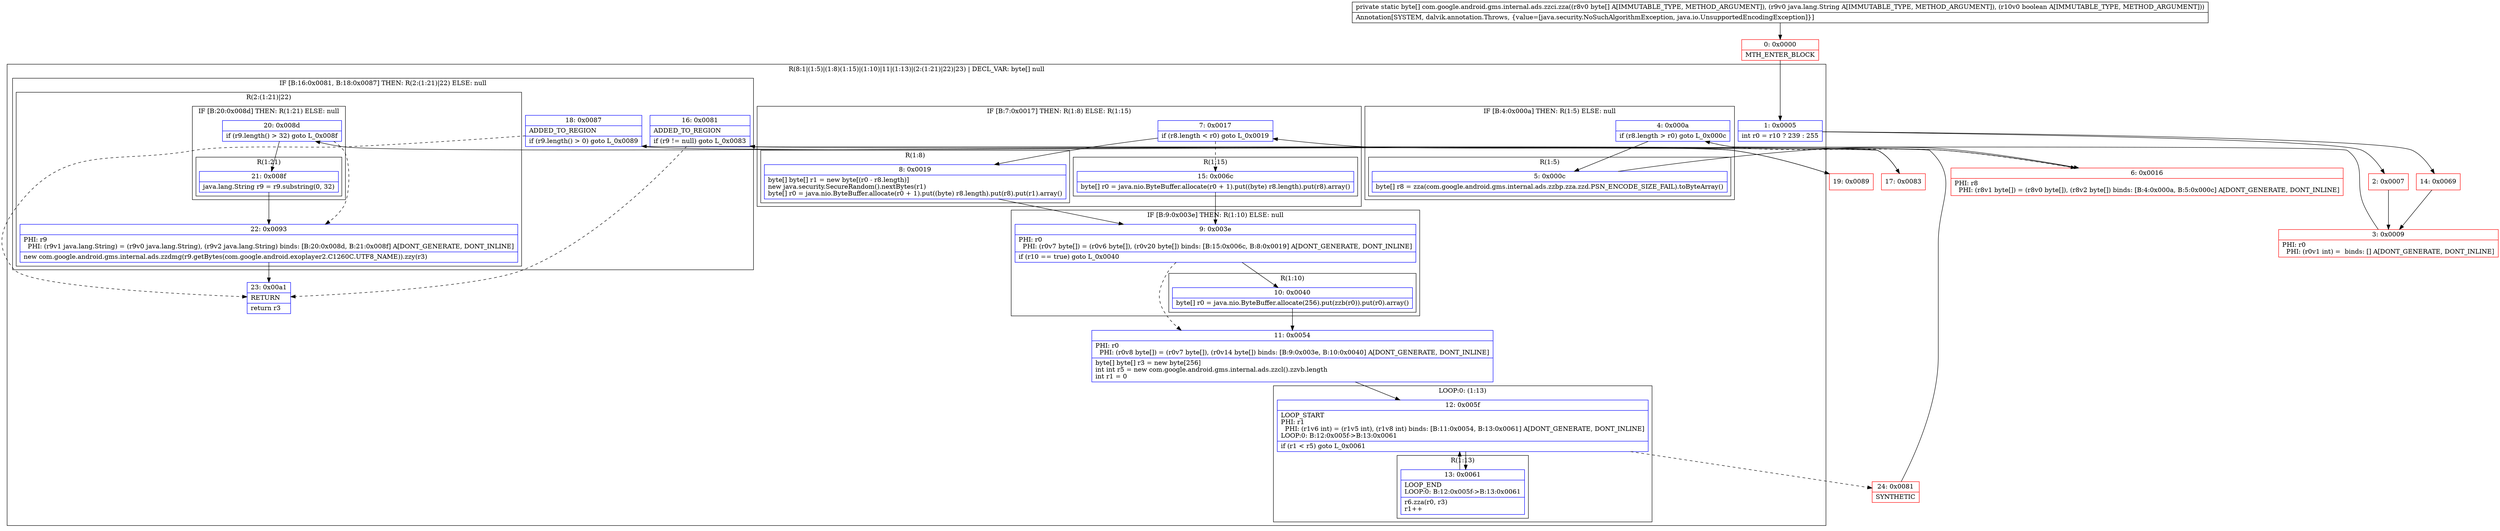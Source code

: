 digraph "CFG forcom.google.android.gms.internal.ads.zzci.zza([BLjava\/lang\/String;Z)[B" {
subgraph cluster_Region_377323885 {
label = "R(8:1|(1:5)|(1:8)(1:15)|(1:10)|11|(1:13)|(2:(1:21)|22)|23) | DECL_VAR: byte[] null\l";
node [shape=record,color=blue];
Node_1 [shape=record,label="{1\:\ 0x0005|int r0 = r10 ? 239 : 255\l}"];
subgraph cluster_IfRegion_1216194074 {
label = "IF [B:4:0x000a] THEN: R(1:5) ELSE: null";
node [shape=record,color=blue];
Node_4 [shape=record,label="{4\:\ 0x000a|if (r8.length \> r0) goto L_0x000c\l}"];
subgraph cluster_Region_1801995273 {
label = "R(1:5)";
node [shape=record,color=blue];
Node_5 [shape=record,label="{5\:\ 0x000c|byte[] r8 = zza(com.google.android.gms.internal.ads.zzbp.zza.zzd.PSN_ENCODE_SIZE_FAIL).toByteArray()\l}"];
}
}
subgraph cluster_IfRegion_1025666854 {
label = "IF [B:7:0x0017] THEN: R(1:8) ELSE: R(1:15)";
node [shape=record,color=blue];
Node_7 [shape=record,label="{7\:\ 0x0017|if (r8.length \< r0) goto L_0x0019\l}"];
subgraph cluster_Region_1247391896 {
label = "R(1:8)";
node [shape=record,color=blue];
Node_8 [shape=record,label="{8\:\ 0x0019|byte[] byte[] r1 = new byte[(r0 \- r8.length)]\lnew java.security.SecureRandom().nextBytes(r1)\lbyte[] r0 = java.nio.ByteBuffer.allocate(r0 + 1).put((byte) r8.length).put(r8).put(r1).array()\l}"];
}
subgraph cluster_Region_810890839 {
label = "R(1:15)";
node [shape=record,color=blue];
Node_15 [shape=record,label="{15\:\ 0x006c|byte[] r0 = java.nio.ByteBuffer.allocate(r0 + 1).put((byte) r8.length).put(r8).array()\l}"];
}
}
subgraph cluster_IfRegion_1043867371 {
label = "IF [B:9:0x003e] THEN: R(1:10) ELSE: null";
node [shape=record,color=blue];
Node_9 [shape=record,label="{9\:\ 0x003e|PHI: r0 \l  PHI: (r0v7 byte[]) = (r0v6 byte[]), (r0v20 byte[]) binds: [B:15:0x006c, B:8:0x0019] A[DONT_GENERATE, DONT_INLINE]\l|if (r10 == true) goto L_0x0040\l}"];
subgraph cluster_Region_364714801 {
label = "R(1:10)";
node [shape=record,color=blue];
Node_10 [shape=record,label="{10\:\ 0x0040|byte[] r0 = java.nio.ByteBuffer.allocate(256).put(zzb(r0)).put(r0).array()\l}"];
}
}
Node_11 [shape=record,label="{11\:\ 0x0054|PHI: r0 \l  PHI: (r0v8 byte[]) = (r0v7 byte[]), (r0v14 byte[]) binds: [B:9:0x003e, B:10:0x0040] A[DONT_GENERATE, DONT_INLINE]\l|byte[] byte[] r3 = new byte[256]\lint int r5 = new com.google.android.gms.internal.ads.zzcl().zzvb.length\lint r1 = 0\l}"];
subgraph cluster_LoopRegion_125211703 {
label = "LOOP:0: (1:13)";
node [shape=record,color=blue];
Node_12 [shape=record,label="{12\:\ 0x005f|LOOP_START\lPHI: r1 \l  PHI: (r1v6 int) = (r1v5 int), (r1v8 int) binds: [B:11:0x0054, B:13:0x0061] A[DONT_GENERATE, DONT_INLINE]\lLOOP:0: B:12:0x005f\-\>B:13:0x0061\l|if (r1 \< r5) goto L_0x0061\l}"];
subgraph cluster_Region_1002970623 {
label = "R(1:13)";
node [shape=record,color=blue];
Node_13 [shape=record,label="{13\:\ 0x0061|LOOP_END\lLOOP:0: B:12:0x005f\-\>B:13:0x0061\l|r6.zza(r0, r3)\lr1++\l}"];
}
}
subgraph cluster_IfRegion_573584227 {
label = "IF [B:16:0x0081, B:18:0x0087] THEN: R(2:(1:21)|22) ELSE: null";
node [shape=record,color=blue];
Node_16 [shape=record,label="{16\:\ 0x0081|ADDED_TO_REGION\l|if (r9 != null) goto L_0x0083\l}"];
Node_18 [shape=record,label="{18\:\ 0x0087|ADDED_TO_REGION\l|if (r9.length() \> 0) goto L_0x0089\l}"];
subgraph cluster_Region_1007859566 {
label = "R(2:(1:21)|22)";
node [shape=record,color=blue];
subgraph cluster_IfRegion_198275872 {
label = "IF [B:20:0x008d] THEN: R(1:21) ELSE: null";
node [shape=record,color=blue];
Node_20 [shape=record,label="{20\:\ 0x008d|if (r9.length() \> 32) goto L_0x008f\l}"];
subgraph cluster_Region_1948324815 {
label = "R(1:21)";
node [shape=record,color=blue];
Node_21 [shape=record,label="{21\:\ 0x008f|java.lang.String r9 = r9.substring(0, 32)\l}"];
}
}
Node_22 [shape=record,label="{22\:\ 0x0093|PHI: r9 \l  PHI: (r9v1 java.lang.String) = (r9v0 java.lang.String), (r9v2 java.lang.String) binds: [B:20:0x008d, B:21:0x008f] A[DONT_GENERATE, DONT_INLINE]\l|new com.google.android.gms.internal.ads.zzdmg(r9.getBytes(com.google.android.exoplayer2.C1260C.UTF8_NAME)).zzy(r3)\l}"];
}
}
Node_23 [shape=record,label="{23\:\ 0x00a1|RETURN\l|return r3\l}"];
}
Node_0 [shape=record,color=red,label="{0\:\ 0x0000|MTH_ENTER_BLOCK\l}"];
Node_2 [shape=record,color=red,label="{2\:\ 0x0007}"];
Node_3 [shape=record,color=red,label="{3\:\ 0x0009|PHI: r0 \l  PHI: (r0v1 int) =  binds: [] A[DONT_GENERATE, DONT_INLINE]\l}"];
Node_6 [shape=record,color=red,label="{6\:\ 0x0016|PHI: r8 \l  PHI: (r8v1 byte[]) = (r8v0 byte[]), (r8v2 byte[]) binds: [B:4:0x000a, B:5:0x000c] A[DONT_GENERATE, DONT_INLINE]\l}"];
Node_14 [shape=record,color=red,label="{14\:\ 0x0069}"];
Node_17 [shape=record,color=red,label="{17\:\ 0x0083}"];
Node_19 [shape=record,color=red,label="{19\:\ 0x0089}"];
Node_24 [shape=record,color=red,label="{24\:\ 0x0081|SYNTHETIC\l}"];
MethodNode[shape=record,label="{private static byte[] com.google.android.gms.internal.ads.zzci.zza((r8v0 byte[] A[IMMUTABLE_TYPE, METHOD_ARGUMENT]), (r9v0 java.lang.String A[IMMUTABLE_TYPE, METHOD_ARGUMENT]), (r10v0 boolean A[IMMUTABLE_TYPE, METHOD_ARGUMENT]))  | Annotation[SYSTEM, dalvik.annotation.Throws, \{value=[java.security.NoSuchAlgorithmException, java.io.UnsupportedEncodingException]\}]\l}"];
MethodNode -> Node_0;
Node_1 -> Node_2;
Node_1 -> Node_14;
Node_4 -> Node_5;
Node_4 -> Node_6[style=dashed];
Node_5 -> Node_6;
Node_7 -> Node_8;
Node_7 -> Node_15[style=dashed];
Node_8 -> Node_9;
Node_15 -> Node_9;
Node_9 -> Node_10;
Node_9 -> Node_11[style=dashed];
Node_10 -> Node_11;
Node_11 -> Node_12;
Node_12 -> Node_13;
Node_12 -> Node_24[style=dashed];
Node_13 -> Node_12;
Node_16 -> Node_17;
Node_16 -> Node_23[style=dashed];
Node_18 -> Node_19;
Node_18 -> Node_23[style=dashed];
Node_20 -> Node_21;
Node_20 -> Node_22[style=dashed];
Node_21 -> Node_22;
Node_22 -> Node_23;
Node_0 -> Node_1;
Node_2 -> Node_3;
Node_3 -> Node_4;
Node_6 -> Node_7;
Node_14 -> Node_3;
Node_17 -> Node_18;
Node_19 -> Node_20;
Node_24 -> Node_16;
}

